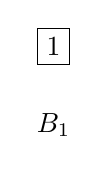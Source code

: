 \begin{tikzpicture}[
var/.style={draw,circle},
term/.style={draw},
line/.style={draw,thick},
zero/.style={line,dotted},
one/.style={line,solid},
]
%\node[var] (x) at (0,1) {$x$};

%\node[term] (t1) at (-.5,0) {$0$};
\node[term] (t2) at (.5,0)   {$1$};

\node at (.5,-1) {$B_1$};

\path[zero]

; \path[one]

;
\end{tikzpicture}